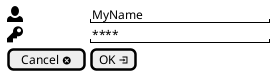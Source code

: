 @startsalt
{
  <&person*2> | "MyName                "
  <&key*2> | "****                  "
  [Cancel <&circle-x>] | [OK <&account-login>]
}
@endsalt